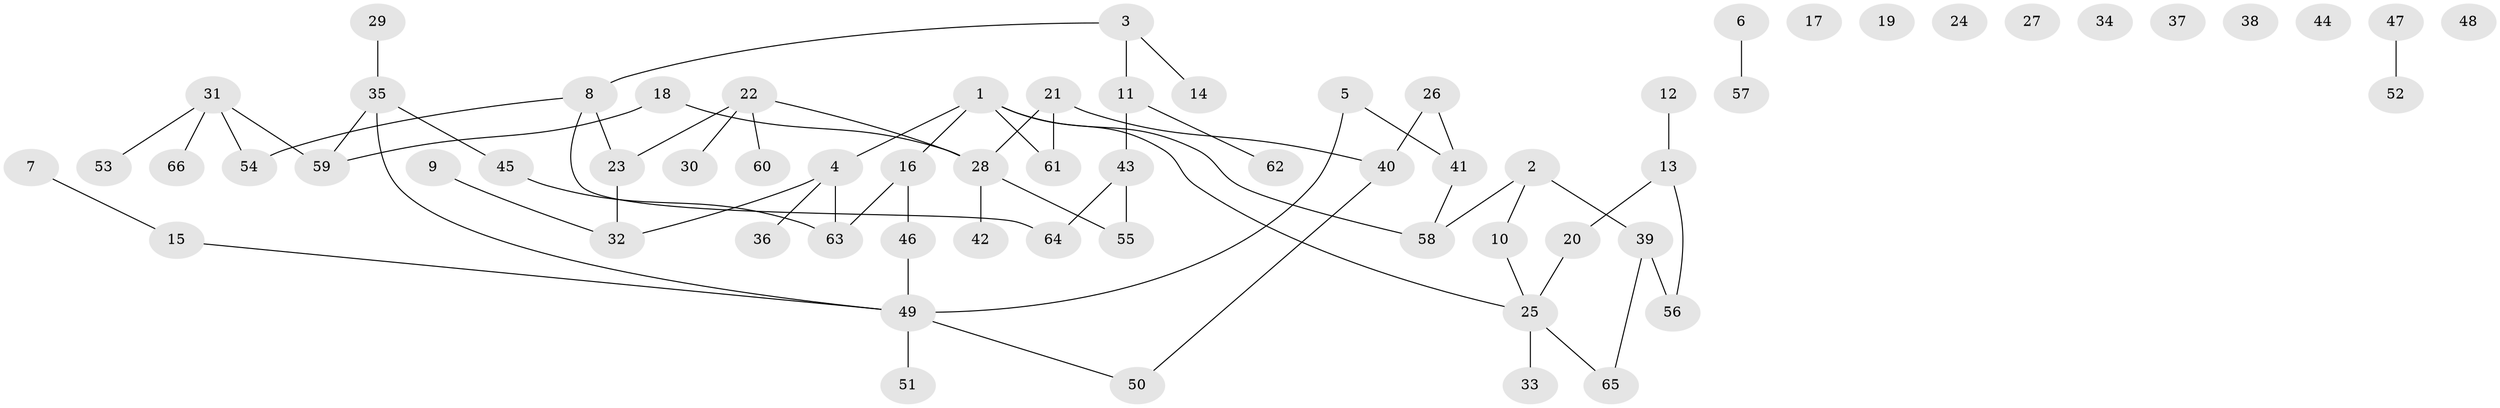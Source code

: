 // Generated by graph-tools (version 1.1) at 2025/25/03/09/25 03:25:20]
// undirected, 66 vertices, 67 edges
graph export_dot {
graph [start="1"]
  node [color=gray90,style=filled];
  1;
  2;
  3;
  4;
  5;
  6;
  7;
  8;
  9;
  10;
  11;
  12;
  13;
  14;
  15;
  16;
  17;
  18;
  19;
  20;
  21;
  22;
  23;
  24;
  25;
  26;
  27;
  28;
  29;
  30;
  31;
  32;
  33;
  34;
  35;
  36;
  37;
  38;
  39;
  40;
  41;
  42;
  43;
  44;
  45;
  46;
  47;
  48;
  49;
  50;
  51;
  52;
  53;
  54;
  55;
  56;
  57;
  58;
  59;
  60;
  61;
  62;
  63;
  64;
  65;
  66;
  1 -- 4;
  1 -- 16;
  1 -- 25;
  1 -- 58;
  1 -- 61;
  2 -- 10;
  2 -- 39;
  2 -- 58;
  3 -- 8;
  3 -- 11;
  3 -- 14;
  4 -- 32;
  4 -- 36;
  4 -- 63;
  5 -- 41;
  5 -- 49;
  6 -- 57;
  7 -- 15;
  8 -- 23;
  8 -- 54;
  8 -- 64;
  9 -- 32;
  10 -- 25;
  11 -- 43;
  11 -- 62;
  12 -- 13;
  13 -- 20;
  13 -- 56;
  15 -- 49;
  16 -- 46;
  16 -- 63;
  18 -- 28;
  18 -- 59;
  20 -- 25;
  21 -- 28;
  21 -- 40;
  21 -- 61;
  22 -- 23;
  22 -- 28;
  22 -- 30;
  22 -- 60;
  23 -- 32;
  25 -- 33;
  25 -- 65;
  26 -- 40;
  26 -- 41;
  28 -- 42;
  28 -- 55;
  29 -- 35;
  31 -- 53;
  31 -- 54;
  31 -- 59;
  31 -- 66;
  35 -- 45;
  35 -- 49;
  35 -- 59;
  39 -- 56;
  39 -- 65;
  40 -- 50;
  41 -- 58;
  43 -- 55;
  43 -- 64;
  45 -- 63;
  46 -- 49;
  47 -- 52;
  49 -- 50;
  49 -- 51;
}
